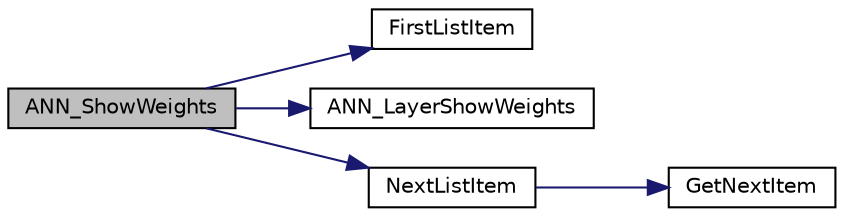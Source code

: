 digraph "ANN_ShowWeights"
{
  edge [fontname="Helvetica",fontsize="10",labelfontname="Helvetica",labelfontsize="10"];
  node [fontname="Helvetica",fontsize="10",shape=record];
  rankdir="LR";
  Node1 [label="ANN_ShowWeights",height=0.2,width=0.4,color="black", fillcolor="grey75", style="filled", fontcolor="black"];
  Node1 -> Node2 [color="midnightblue",fontsize="10",style="solid",fontname="Helvetica"];
  Node2 [label="FirstListItem",height=0.2,width=0.4,color="black", fillcolor="white", style="filled",URL="$_list_8cpp.html#a7b826de9207e75d5fb2d2bd6c600adc0",tooltip="Move to the first list item. "];
  Node1 -> Node3 [color="midnightblue",fontsize="10",style="solid",fontname="Helvetica"];
  Node3 [label="ANN_LayerShowWeights",height=0.2,width=0.4,color="black", fillcolor="white", style="filled",URL="$_a_n_n_8cpp.html#ac8eed3d859bf9709d9f989d314369cfc",tooltip="Dump the weights of a particular layer on stdout. "];
  Node1 -> Node4 [color="midnightblue",fontsize="10",style="solid",fontname="Helvetica"];
  Node4 [label="NextListItem",height=0.2,width=0.4,color="black", fillcolor="white", style="filled",URL="$_list_8cpp.html#ac8599038afbcb3ba6c2f0b889325a418",tooltip="Advance one item. "];
  Node4 -> Node5 [color="midnightblue",fontsize="10",style="solid",fontname="Helvetica"];
  Node5 [label="GetNextItem",height=0.2,width=0.4,color="black", fillcolor="white", style="filled",URL="$_list_8cpp.html#a9fd609a2ad8693b33b41332d6e00afec"];
}
